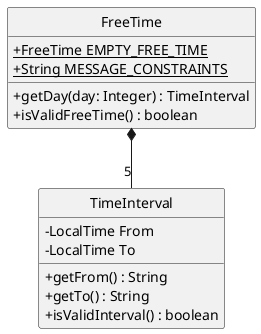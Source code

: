 @startuml
hide circle
skinparam classAttributeIconSize 0

class FreeTime {
    + {static} FreeTime EMPTY_FREE_TIME
    + {static} String MESSAGE_CONSTRAINTS
    + getDay(day: Integer) : TimeInterval
    + isValidFreeTime() : boolean
}

class TimeInterval {
  - LocalTime From
  - LocalTime To
  + getFrom() : String
  + getTo() : String
  + isValidInterval() : boolean
}

FreeTime *-- "5" TimeInterval
@enduml
